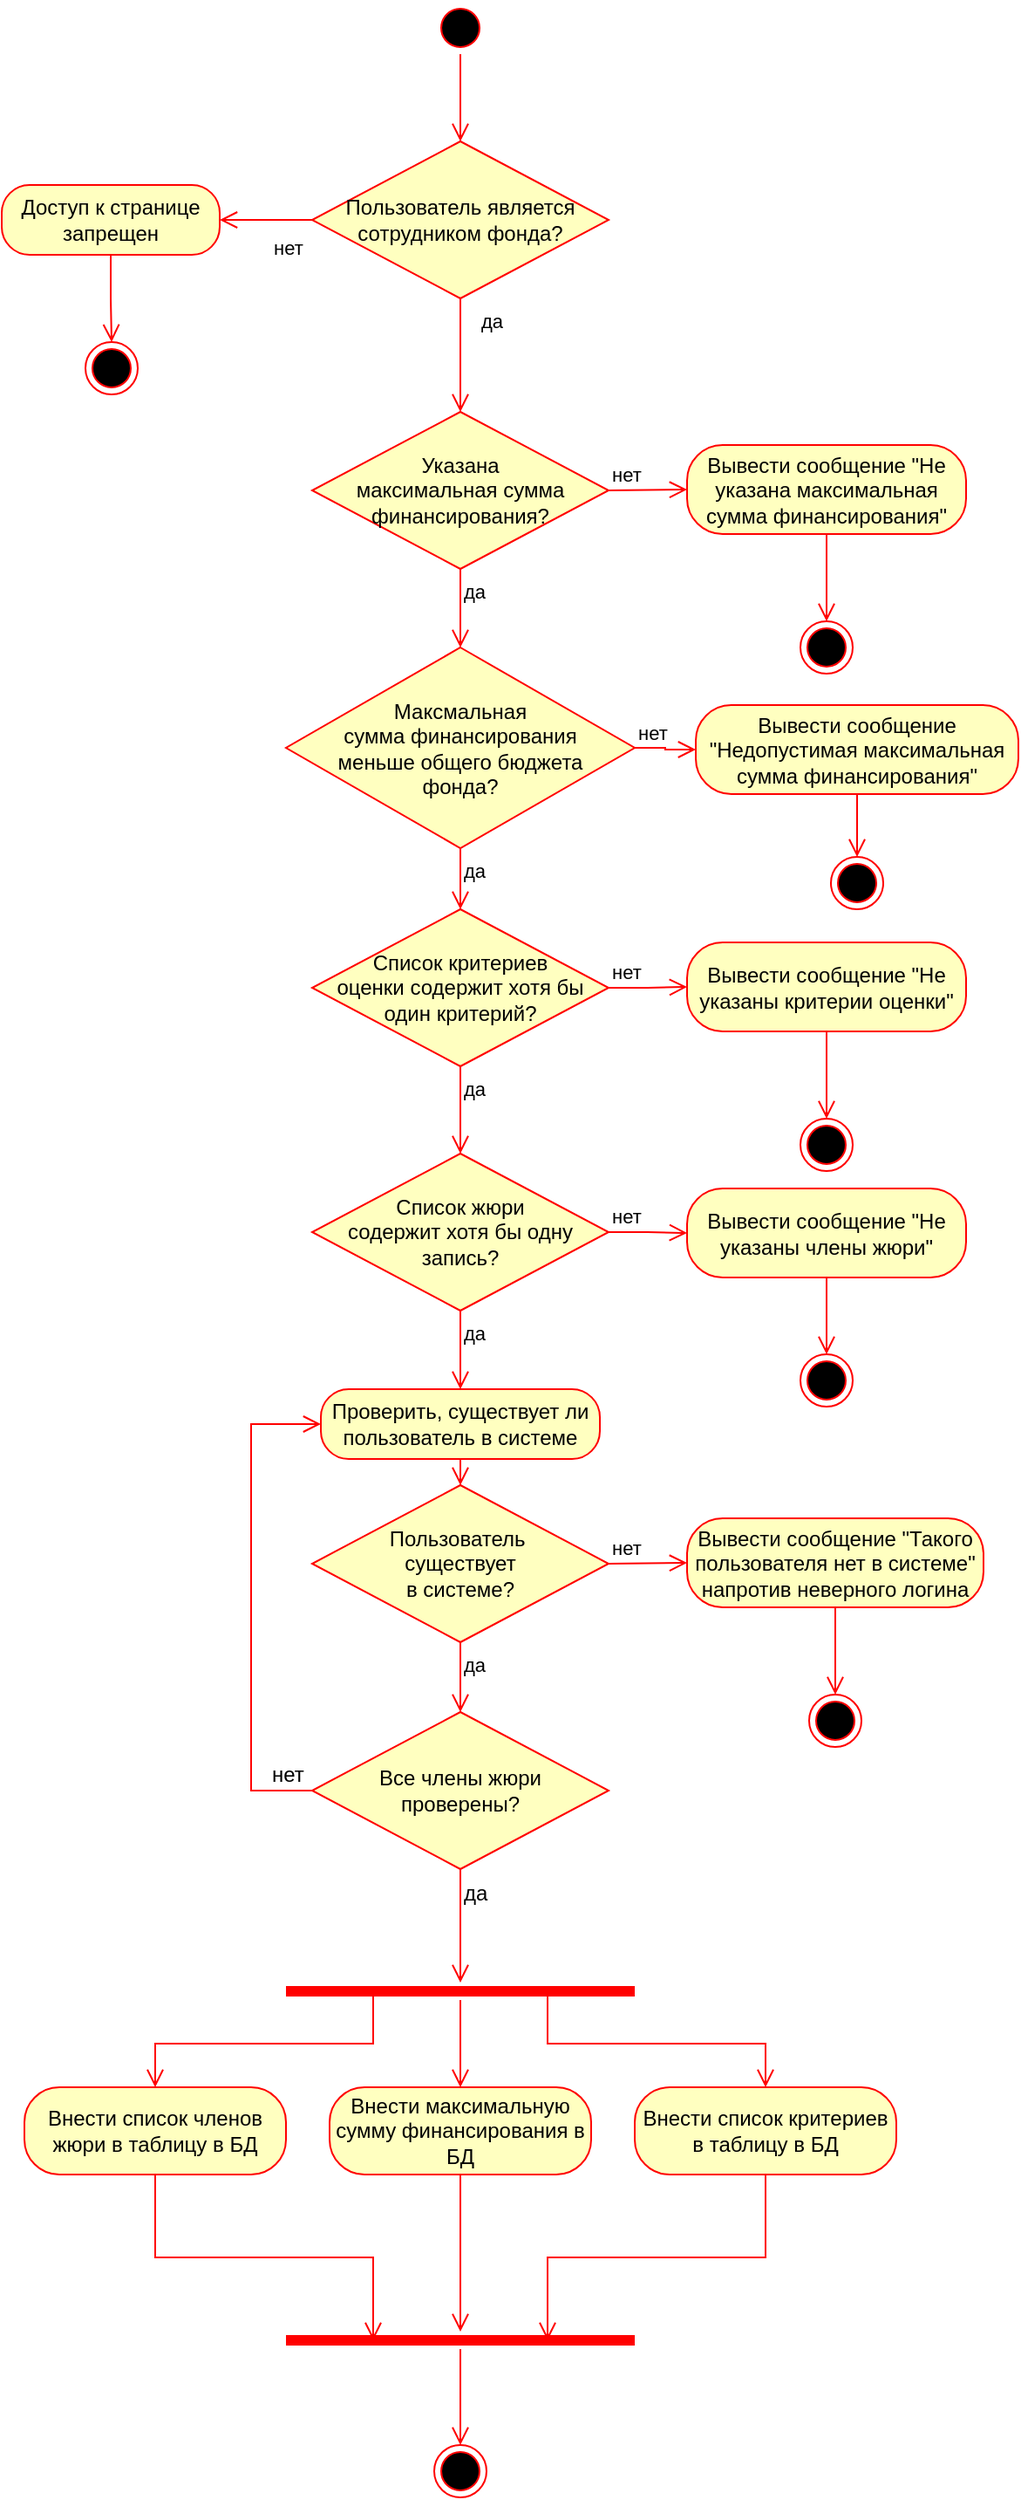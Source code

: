 <mxfile version="24.2.1" type="device" pages="3">
  <diagram name="внести информацию (AddPreliminaryInfoForm.SaveInfo())" id="0YNS-G6o4LRh8_92HILC">
    <mxGraphModel dx="862" dy="362" grid="1" gridSize="10" guides="1" tooltips="1" connect="1" arrows="1" fold="1" page="1" pageScale="1" pageWidth="827" pageHeight="1169" math="0" shadow="0">
      <root>
        <mxCell id="0" />
        <mxCell id="1" parent="0" />
        <mxCell id="mqUSaKeMGwNmd9NEZCEt-1" value="" style="ellipse;html=1;shape=startState;fillColor=#000000;strokeColor=#ff0000;" parent="1" vertex="1">
          <mxGeometry x="368" y="70" width="30" height="30" as="geometry" />
        </mxCell>
        <mxCell id="mqUSaKeMGwNmd9NEZCEt-2" value="" style="edgeStyle=orthogonalEdgeStyle;html=1;verticalAlign=bottom;endArrow=open;endSize=8;strokeColor=#ff0000;rounded=0;" parent="1" source="mqUSaKeMGwNmd9NEZCEt-1" target="mqUSaKeMGwNmd9NEZCEt-3" edge="1">
          <mxGeometry relative="1" as="geometry">
            <mxPoint x="382" y="160" as="targetPoint" />
          </mxGeometry>
        </mxCell>
        <mxCell id="mqUSaKeMGwNmd9NEZCEt-3" value="Пользователь является сотрудником фонда?" style="rhombus;whiteSpace=wrap;html=1;fontColor=#000000;fillColor=#ffffc0;strokeColor=#ff0000;" parent="1" vertex="1">
          <mxGeometry x="298" y="150" width="170" height="90" as="geometry" />
        </mxCell>
        <mxCell id="mqUSaKeMGwNmd9NEZCEt-4" value="нет" style="edgeStyle=orthogonalEdgeStyle;html=1;align=left;verticalAlign=bottom;endArrow=open;endSize=8;strokeColor=#ff0000;rounded=0;entryX=1;entryY=0.5;entryDx=0;entryDy=0;exitX=0;exitY=0.5;exitDx=0;exitDy=0;" parent="1" source="mqUSaKeMGwNmd9NEZCEt-3" target="mqUSaKeMGwNmd9NEZCEt-6" edge="1">
          <mxGeometry x="-0.057" y="25" relative="1" as="geometry">
            <mxPoint x="133" y="200" as="targetPoint" />
            <mxPoint x="73" y="200" as="sourcePoint" />
            <mxPoint x="1" as="offset" />
          </mxGeometry>
        </mxCell>
        <mxCell id="mqUSaKeMGwNmd9NEZCEt-5" value="да" style="edgeStyle=orthogonalEdgeStyle;html=1;align=left;verticalAlign=top;endArrow=open;endSize=8;strokeColor=#ff0000;rounded=0;exitX=0.5;exitY=1;exitDx=0;exitDy=0;" parent="1" source="mqUSaKeMGwNmd9NEZCEt-3" target="mqUSaKeMGwNmd9NEZCEt-67" edge="1">
          <mxGeometry x="-1" y="10" relative="1" as="geometry">
            <mxPoint x="383" y="350" as="targetPoint" />
            <Array as="points" />
            <mxPoint as="offset" />
          </mxGeometry>
        </mxCell>
        <mxCell id="mqUSaKeMGwNmd9NEZCEt-6" value="Доступ к странице запрещен" style="rounded=1;whiteSpace=wrap;html=1;arcSize=40;fontColor=#000000;fillColor=#ffffc0;strokeColor=#ff0000;" parent="1" vertex="1">
          <mxGeometry x="120" y="175" width="125" height="40" as="geometry" />
        </mxCell>
        <mxCell id="mqUSaKeMGwNmd9NEZCEt-7" value="" style="edgeStyle=orthogonalEdgeStyle;html=1;verticalAlign=bottom;endArrow=open;endSize=8;strokeColor=#ff0000;rounded=0;" parent="1" source="mqUSaKeMGwNmd9NEZCEt-6" target="mqUSaKeMGwNmd9NEZCEt-8" edge="1">
          <mxGeometry relative="1" as="geometry">
            <mxPoint x="188" y="280.0" as="targetPoint" />
          </mxGeometry>
        </mxCell>
        <mxCell id="mqUSaKeMGwNmd9NEZCEt-8" value="" style="ellipse;html=1;shape=endState;fillColor=#000000;strokeColor=#ff0000;" parent="1" vertex="1">
          <mxGeometry x="168" y="265.0" width="30" height="30" as="geometry" />
        </mxCell>
        <mxCell id="mqUSaKeMGwNmd9NEZCEt-67" value="Указана&lt;div&gt;максимальная&amp;nbsp;&lt;span style=&quot;background-color: initial;&quot;&gt;сумма финансирования?&lt;/span&gt;&lt;/div&gt;" style="rhombus;whiteSpace=wrap;html=1;fontColor=#000000;fillColor=#ffffc0;strokeColor=#ff0000;" parent="1" vertex="1">
          <mxGeometry x="298.0" y="305" width="170" height="90" as="geometry" />
        </mxCell>
        <mxCell id="mqUSaKeMGwNmd9NEZCEt-68" value="нет" style="html=1;align=left;verticalAlign=bottom;endArrow=open;endSize=8;strokeColor=#ff0000;rounded=0;exitX=1;exitY=0.5;exitDx=0;exitDy=0;entryX=0;entryY=0.5;entryDx=0;entryDy=0;" parent="1" source="mqUSaKeMGwNmd9NEZCEt-67" target="mqUSaKeMGwNmd9NEZCEt-70" edge="1">
          <mxGeometry x="-1" relative="1" as="geometry">
            <mxPoint x="529.0" y="350" as="targetPoint" />
            <mxPoint x="419.0" y="325" as="sourcePoint" />
          </mxGeometry>
        </mxCell>
        <mxCell id="mqUSaKeMGwNmd9NEZCEt-69" value="да" style="edgeStyle=orthogonalEdgeStyle;html=1;align=left;verticalAlign=top;endArrow=open;endSize=8;strokeColor=#ff0000;rounded=0;exitX=0.5;exitY=1;exitDx=0;exitDy=0;" parent="1" source="mqUSaKeMGwNmd9NEZCEt-67" target="gAKwW7RBkK0Burvy0h9l-1" edge="1">
          <mxGeometry x="-1.0" relative="1" as="geometry">
            <mxPoint x="383" y="490" as="targetPoint" />
            <Array as="points" />
            <mxPoint as="offset" />
          </mxGeometry>
        </mxCell>
        <mxCell id="mqUSaKeMGwNmd9NEZCEt-70" value="Вывести сообщение &quot;Не указана максимальная сумма финансирования&quot;" style="rounded=1;whiteSpace=wrap;html=1;arcSize=40;fontColor=#000000;fillColor=#ffffc0;strokeColor=#ff0000;" parent="1" vertex="1">
          <mxGeometry x="513" y="324" width="160" height="51" as="geometry" />
        </mxCell>
        <mxCell id="mqUSaKeMGwNmd9NEZCEt-71" value="" style="edgeStyle=orthogonalEdgeStyle;html=1;verticalAlign=bottom;endArrow=open;endSize=8;strokeColor=#ff0000;rounded=0;" parent="1" source="mqUSaKeMGwNmd9NEZCEt-70" target="mqUSaKeMGwNmd9NEZCEt-72" edge="1">
          <mxGeometry relative="1" as="geometry">
            <mxPoint x="593" y="440" as="targetPoint" />
          </mxGeometry>
        </mxCell>
        <mxCell id="mqUSaKeMGwNmd9NEZCEt-72" value="" style="ellipse;html=1;shape=endState;fillColor=#000000;strokeColor=#ff0000;" parent="1" vertex="1">
          <mxGeometry x="578" y="425" width="30" height="30" as="geometry" />
        </mxCell>
        <mxCell id="mqUSaKeMGwNmd9NEZCEt-75" value="Список критериев&lt;div&gt;оценки содержит хотя бы один критерий?&lt;/div&gt;" style="rhombus;whiteSpace=wrap;html=1;fontColor=#000000;fillColor=#ffffc0;strokeColor=#ff0000;" parent="1" vertex="1">
          <mxGeometry x="298.0" y="590" width="170" height="90" as="geometry" />
        </mxCell>
        <mxCell id="mqUSaKeMGwNmd9NEZCEt-76" value="нет" style="edgeStyle=orthogonalEdgeStyle;html=1;align=left;verticalAlign=bottom;endArrow=open;endSize=8;strokeColor=#ff0000;rounded=0;exitX=1;exitY=0.5;exitDx=0;exitDy=0;entryX=0;entryY=0.5;entryDx=0;entryDy=0;" parent="1" source="mqUSaKeMGwNmd9NEZCEt-75" target="mqUSaKeMGwNmd9NEZCEt-78" edge="1">
          <mxGeometry x="-1" relative="1" as="geometry">
            <mxPoint x="529.0" y="635" as="targetPoint" />
            <mxPoint x="419.0" y="610" as="sourcePoint" />
          </mxGeometry>
        </mxCell>
        <mxCell id="mqUSaKeMGwNmd9NEZCEt-77" value="да" style="edgeStyle=orthogonalEdgeStyle;html=1;align=left;verticalAlign=top;endArrow=open;endSize=8;strokeColor=#ff0000;rounded=0;exitX=0.5;exitY=1;exitDx=0;exitDy=0;" parent="1" source="mqUSaKeMGwNmd9NEZCEt-75" target="mqUSaKeMGwNmd9NEZCEt-81" edge="1">
          <mxGeometry x="-1.0" relative="1" as="geometry">
            <mxPoint x="383" y="775" as="targetPoint" />
            <Array as="points" />
            <mxPoint as="offset" />
          </mxGeometry>
        </mxCell>
        <mxCell id="mqUSaKeMGwNmd9NEZCEt-78" value="Вывести сообщение &quot;Не указаны критерии оценки&quot;" style="rounded=1;whiteSpace=wrap;html=1;arcSize=40;fontColor=#000000;fillColor=#ffffc0;strokeColor=#ff0000;" parent="1" vertex="1">
          <mxGeometry x="513" y="609" width="160" height="51" as="geometry" />
        </mxCell>
        <mxCell id="mqUSaKeMGwNmd9NEZCEt-79" value="" style="edgeStyle=orthogonalEdgeStyle;html=1;verticalAlign=bottom;endArrow=open;endSize=8;strokeColor=#ff0000;rounded=0;" parent="1" source="mqUSaKeMGwNmd9NEZCEt-78" target="mqUSaKeMGwNmd9NEZCEt-80" edge="1">
          <mxGeometry relative="1" as="geometry">
            <mxPoint x="593" y="725" as="targetPoint" />
          </mxGeometry>
        </mxCell>
        <mxCell id="mqUSaKeMGwNmd9NEZCEt-80" value="" style="ellipse;html=1;shape=endState;fillColor=#000000;strokeColor=#ff0000;" parent="1" vertex="1">
          <mxGeometry x="578" y="710" width="30" height="30" as="geometry" />
        </mxCell>
        <mxCell id="mqUSaKeMGwNmd9NEZCEt-81" value="Список жюри&lt;div&gt;содержит хотя бы одну запись?&lt;/div&gt;" style="rhombus;whiteSpace=wrap;html=1;fontColor=#000000;fillColor=#ffffc0;strokeColor=#ff0000;" parent="1" vertex="1">
          <mxGeometry x="298" y="730" width="170" height="90" as="geometry" />
        </mxCell>
        <mxCell id="mqUSaKeMGwNmd9NEZCEt-82" value="нет" style="edgeStyle=orthogonalEdgeStyle;html=1;align=left;verticalAlign=bottom;endArrow=open;endSize=8;strokeColor=#ff0000;rounded=0;exitX=1;exitY=0.5;exitDx=0;exitDy=0;entryX=0;entryY=0.5;entryDx=0;entryDy=0;" parent="1" source="mqUSaKeMGwNmd9NEZCEt-81" target="mqUSaKeMGwNmd9NEZCEt-84" edge="1">
          <mxGeometry x="-1" relative="1" as="geometry">
            <mxPoint x="529" y="775" as="targetPoint" />
            <mxPoint x="419" y="750" as="sourcePoint" />
          </mxGeometry>
        </mxCell>
        <mxCell id="mqUSaKeMGwNmd9NEZCEt-83" value="да" style="edgeStyle=orthogonalEdgeStyle;html=1;align=left;verticalAlign=top;endArrow=open;endSize=8;strokeColor=#ff0000;rounded=0;exitX=0.5;exitY=1;exitDx=0;exitDy=0;" parent="1" source="mqUSaKeMGwNmd9NEZCEt-81" target="mqUSaKeMGwNmd9NEZCEt-87" edge="1">
          <mxGeometry x="-1.0" relative="1" as="geometry">
            <mxPoint x="383" y="870" as="targetPoint" />
            <Array as="points" />
            <mxPoint as="offset" />
          </mxGeometry>
        </mxCell>
        <mxCell id="mqUSaKeMGwNmd9NEZCEt-84" value="Вывести сообщение &quot;Не указаны члены жюри&quot;" style="rounded=1;whiteSpace=wrap;html=1;arcSize=40;fontColor=#000000;fillColor=#ffffc0;strokeColor=#ff0000;" parent="1" vertex="1">
          <mxGeometry x="513" y="750" width="160" height="51" as="geometry" />
        </mxCell>
        <mxCell id="mqUSaKeMGwNmd9NEZCEt-85" value="" style="edgeStyle=orthogonalEdgeStyle;html=1;verticalAlign=bottom;endArrow=open;endSize=8;strokeColor=#ff0000;rounded=0;" parent="1" source="mqUSaKeMGwNmd9NEZCEt-84" target="mqUSaKeMGwNmd9NEZCEt-86" edge="1">
          <mxGeometry relative="1" as="geometry">
            <mxPoint x="593" y="866" as="targetPoint" />
          </mxGeometry>
        </mxCell>
        <mxCell id="mqUSaKeMGwNmd9NEZCEt-86" value="" style="ellipse;html=1;shape=endState;fillColor=#000000;strokeColor=#ff0000;" parent="1" vertex="1">
          <mxGeometry x="578" y="845" width="30" height="30" as="geometry" />
        </mxCell>
        <mxCell id="mqUSaKeMGwNmd9NEZCEt-87" value="Проверить, существует ли пользователь в системе" style="rounded=1;whiteSpace=wrap;html=1;arcSize=40;fontColor=#000000;fillColor=#ffffc0;strokeColor=#ff0000;" parent="1" vertex="1">
          <mxGeometry x="303" y="865" width="160" height="40" as="geometry" />
        </mxCell>
        <mxCell id="mqUSaKeMGwNmd9NEZCEt-88" value="" style="edgeStyle=orthogonalEdgeStyle;html=1;verticalAlign=bottom;endArrow=open;endSize=8;strokeColor=#ff0000;rounded=0;" parent="1" source="mqUSaKeMGwNmd9NEZCEt-87" target="mqUSaKeMGwNmd9NEZCEt-89" edge="1">
          <mxGeometry relative="1" as="geometry">
            <mxPoint x="383" y="965" as="targetPoint" />
          </mxGeometry>
        </mxCell>
        <mxCell id="mqUSaKeMGwNmd9NEZCEt-89" value="Пользователь&amp;nbsp;&lt;div&gt;существует&lt;/div&gt;&lt;div&gt;в системе?&lt;/div&gt;" style="rhombus;whiteSpace=wrap;html=1;fontColor=#000000;fillColor=#ffffc0;strokeColor=#ff0000;" parent="1" vertex="1">
          <mxGeometry x="298" y="920" width="170" height="90" as="geometry" />
        </mxCell>
        <mxCell id="mqUSaKeMGwNmd9NEZCEt-90" value="нет" style="html=1;align=left;verticalAlign=bottom;endArrow=open;endSize=8;strokeColor=#ff0000;rounded=0;exitX=1;exitY=0.5;exitDx=0;exitDy=0;entryX=0;entryY=0.5;entryDx=0;entryDy=0;" parent="1" source="mqUSaKeMGwNmd9NEZCEt-89" target="mqUSaKeMGwNmd9NEZCEt-92" edge="1">
          <mxGeometry x="-1" relative="1" as="geometry">
            <mxPoint x="529" y="965" as="targetPoint" />
            <mxPoint x="419" y="940" as="sourcePoint" />
          </mxGeometry>
        </mxCell>
        <mxCell id="mqUSaKeMGwNmd9NEZCEt-91" value="да" style="edgeStyle=orthogonalEdgeStyle;html=1;align=left;verticalAlign=top;endArrow=open;endSize=8;strokeColor=#ff0000;rounded=0;exitX=0.5;exitY=1;exitDx=0;exitDy=0;" parent="1" source="mqUSaKeMGwNmd9NEZCEt-89" target="mqUSaKeMGwNmd9NEZCEt-108" edge="1">
          <mxGeometry x="-1.0" relative="1" as="geometry">
            <mxPoint x="383" y="1095" as="targetPoint" />
            <Array as="points" />
            <mxPoint as="offset" />
          </mxGeometry>
        </mxCell>
        <mxCell id="mqUSaKeMGwNmd9NEZCEt-92" value="Вывести сообщение &quot;Такого пользователя нет в системе&quot; напротив неверного логина" style="rounded=1;whiteSpace=wrap;html=1;arcSize=40;fontColor=#000000;fillColor=#ffffc0;strokeColor=#ff0000;" parent="1" vertex="1">
          <mxGeometry x="513" y="939" width="170" height="51" as="geometry" />
        </mxCell>
        <mxCell id="mqUSaKeMGwNmd9NEZCEt-108" value="Все члены жюри&lt;div&gt;проверены?&lt;/div&gt;" style="rhombus;whiteSpace=wrap;html=1;fontColor=#000000;fillColor=#ffffc0;strokeColor=#ff0000;align=center;verticalAlign=middle;fontFamily=Helvetica;fontSize=12;" parent="1" vertex="1">
          <mxGeometry x="298" y="1050" width="170" height="90" as="geometry" />
        </mxCell>
        <mxCell id="mqUSaKeMGwNmd9NEZCEt-109" value="нет" style="edgeStyle=orthogonalEdgeStyle;html=1;align=left;verticalAlign=bottom;endArrow=open;endSize=8;strokeColor=#ff0000;rounded=0;exitX=0;exitY=0.5;exitDx=0;exitDy=0;entryX=0;entryY=0.5;entryDx=0;entryDy=0;fontFamily=Helvetica;fontSize=12;fontColor=#000000;labelBackgroundColor=default;" parent="1" source="mqUSaKeMGwNmd9NEZCEt-108" target="mqUSaKeMGwNmd9NEZCEt-87" edge="1">
          <mxGeometry x="-0.825" relative="1" as="geometry">
            <mxPoint x="529" y="1095" as="targetPoint" />
            <mxPoint x="419" y="1070" as="sourcePoint" />
            <Array as="points">
              <mxPoint x="263" y="1095" />
              <mxPoint x="263" y="885" />
            </Array>
            <mxPoint as="offset" />
          </mxGeometry>
        </mxCell>
        <mxCell id="mqUSaKeMGwNmd9NEZCEt-110" value="да" style="edgeStyle=orthogonalEdgeStyle;html=1;align=left;verticalAlign=top;endArrow=open;endSize=8;strokeColor=#ff0000;rounded=0;exitX=0.5;exitY=1;exitDx=0;exitDy=0;fontFamily=Helvetica;fontSize=12;fontColor=#000000;labelBackgroundColor=default;" parent="1" source="mqUSaKeMGwNmd9NEZCEt-108" target="mqUSaKeMGwNmd9NEZCEt-113" edge="1">
          <mxGeometry x="-1" relative="1" as="geometry">
            <mxPoint x="383" y="1185" as="targetPoint" />
            <Array as="points" />
            <mxPoint as="offset" />
          </mxGeometry>
        </mxCell>
        <mxCell id="mqUSaKeMGwNmd9NEZCEt-113" value="" style="shape=line;html=1;strokeWidth=6;strokeColor=#ff0000;" parent="1" vertex="1">
          <mxGeometry x="283" y="1205" width="200" height="10" as="geometry" />
        </mxCell>
        <mxCell id="mqUSaKeMGwNmd9NEZCEt-114" value="" style="edgeStyle=orthogonalEdgeStyle;html=1;verticalAlign=bottom;endArrow=open;endSize=8;strokeColor=#ff0000;rounded=0;" parent="1" source="mqUSaKeMGwNmd9NEZCEt-113" target="mqUSaKeMGwNmd9NEZCEt-115" edge="1">
          <mxGeometry relative="1" as="geometry">
            <mxPoint x="383" y="1285" as="targetPoint" />
          </mxGeometry>
        </mxCell>
        <mxCell id="mqUSaKeMGwNmd9NEZCEt-115" value="Внести максимальную сумму финансирования в БД" style="rounded=1;whiteSpace=wrap;html=1;arcSize=40;fontColor=#000000;fillColor=#ffffc0;strokeColor=#ff0000;" parent="1" vertex="1">
          <mxGeometry x="308" y="1265" width="150" height="50" as="geometry" />
        </mxCell>
        <mxCell id="mqUSaKeMGwNmd9NEZCEt-116" value="" style="edgeStyle=orthogonalEdgeStyle;html=1;verticalAlign=bottom;endArrow=open;endSize=8;strokeColor=#ff0000;rounded=0;" parent="1" source="mqUSaKeMGwNmd9NEZCEt-115" target="mqUSaKeMGwNmd9NEZCEt-124" edge="1">
          <mxGeometry relative="1" as="geometry">
            <mxPoint x="383" y="1365" as="targetPoint" />
          </mxGeometry>
        </mxCell>
        <mxCell id="mqUSaKeMGwNmd9NEZCEt-117" value="" style="edgeStyle=orthogonalEdgeStyle;html=1;verticalAlign=bottom;endArrow=open;endSize=8;strokeColor=#ff0000;rounded=0;exitX=0.75;exitY=0.5;exitDx=0;exitDy=0;exitPerimeter=0;" parent="1" source="mqUSaKeMGwNmd9NEZCEt-113" target="mqUSaKeMGwNmd9NEZCEt-118" edge="1">
          <mxGeometry relative="1" as="geometry">
            <mxPoint x="559" y="1285" as="targetPoint" />
            <mxPoint x="559" y="1215" as="sourcePoint" />
          </mxGeometry>
        </mxCell>
        <mxCell id="mqUSaKeMGwNmd9NEZCEt-118" value="Внести список критериев в таблицу в БД" style="rounded=1;whiteSpace=wrap;html=1;arcSize=40;fontColor=#000000;fillColor=#ffffc0;strokeColor=#ff0000;" parent="1" vertex="1">
          <mxGeometry x="483" y="1265" width="150" height="50" as="geometry" />
        </mxCell>
        <mxCell id="mqUSaKeMGwNmd9NEZCEt-119" value="" style="edgeStyle=elbowEdgeStyle;html=1;verticalAlign=bottom;endArrow=open;endSize=8;strokeColor=#ff0000;rounded=0;entryX=0.75;entryY=0.5;entryDx=0;entryDy=0;entryPerimeter=0;elbow=vertical;" parent="1" source="mqUSaKeMGwNmd9NEZCEt-118" target="mqUSaKeMGwNmd9NEZCEt-124" edge="1">
          <mxGeometry relative="1" as="geometry">
            <mxPoint x="559" y="1365" as="targetPoint" />
          </mxGeometry>
        </mxCell>
        <mxCell id="mqUSaKeMGwNmd9NEZCEt-120" value="" style="edgeStyle=orthogonalEdgeStyle;html=1;verticalAlign=bottom;endArrow=open;endSize=8;strokeColor=#ff0000;rounded=0;exitX=0.25;exitY=0.5;exitDx=0;exitDy=0;exitPerimeter=0;" parent="1" source="mqUSaKeMGwNmd9NEZCEt-113" target="mqUSaKeMGwNmd9NEZCEt-121" edge="1">
          <mxGeometry relative="1" as="geometry">
            <mxPoint x="488" y="1355" as="targetPoint" />
            <mxPoint x="488" y="1285" as="sourcePoint" />
          </mxGeometry>
        </mxCell>
        <mxCell id="mqUSaKeMGwNmd9NEZCEt-121" value="Внести список членов жюри в таблицу в БД" style="rounded=1;whiteSpace=wrap;html=1;arcSize=40;fontColor=#000000;fillColor=#ffffc0;strokeColor=#ff0000;" parent="1" vertex="1">
          <mxGeometry x="133" y="1265" width="150" height="50" as="geometry" />
        </mxCell>
        <mxCell id="mqUSaKeMGwNmd9NEZCEt-122" value="" style="edgeStyle=elbowEdgeStyle;html=1;verticalAlign=bottom;endArrow=open;endSize=8;strokeColor=#ff0000;rounded=0;exitX=0.5;exitY=1;exitDx=0;exitDy=0;entryX=0.25;entryY=0.5;entryDx=0;entryDy=0;entryPerimeter=0;elbow=vertical;" parent="1" source="mqUSaKeMGwNmd9NEZCEt-121" target="mqUSaKeMGwNmd9NEZCEt-124" edge="1">
          <mxGeometry relative="1" as="geometry">
            <mxPoint x="273" y="1445" as="targetPoint" />
          </mxGeometry>
        </mxCell>
        <mxCell id="mqUSaKeMGwNmd9NEZCEt-124" value="" style="shape=line;html=1;strokeWidth=6;strokeColor=#ff0000;" parent="1" vertex="1">
          <mxGeometry x="283" y="1405" width="200" height="10" as="geometry" />
        </mxCell>
        <mxCell id="mqUSaKeMGwNmd9NEZCEt-125" value="" style="edgeStyle=orthogonalEdgeStyle;html=1;verticalAlign=bottom;endArrow=open;endSize=8;strokeColor=#ff0000;rounded=0;" parent="1" source="mqUSaKeMGwNmd9NEZCEt-124" target="mqUSaKeMGwNmd9NEZCEt-126" edge="1">
          <mxGeometry relative="1" as="geometry">
            <mxPoint x="383" y="1485" as="targetPoint" />
          </mxGeometry>
        </mxCell>
        <mxCell id="mqUSaKeMGwNmd9NEZCEt-126" value="" style="ellipse;html=1;shape=endState;fillColor=#000000;strokeColor=#ff0000;" parent="1" vertex="1">
          <mxGeometry x="368" y="1470" width="30" height="30" as="geometry" />
        </mxCell>
        <mxCell id="mqUSaKeMGwNmd9NEZCEt-128" value="" style="edgeStyle=orthogonalEdgeStyle;html=1;verticalAlign=bottom;endArrow=open;endSize=8;strokeColor=#ff0000;rounded=0;exitX=0.5;exitY=1;exitDx=0;exitDy=0;" parent="1" source="mqUSaKeMGwNmd9NEZCEt-92" target="mqUSaKeMGwNmd9NEZCEt-129" edge="1">
          <mxGeometry relative="1" as="geometry">
            <mxPoint x="598" y="1055" as="targetPoint" />
            <mxPoint x="393" y="915" as="sourcePoint" />
          </mxGeometry>
        </mxCell>
        <mxCell id="mqUSaKeMGwNmd9NEZCEt-129" value="" style="ellipse;html=1;shape=endState;fillColor=#000000;strokeColor=#ff0000;" parent="1" vertex="1">
          <mxGeometry x="583" y="1040" width="30" height="30" as="geometry" />
        </mxCell>
        <mxCell id="gAKwW7RBkK0Burvy0h9l-1" value="Максмальная&lt;div&gt;сумма финансирования&lt;/div&gt;&lt;div&gt;меньше&amp;nbsp;&lt;span style=&quot;background-color: initial;&quot;&gt;общего бюджета&lt;/span&gt;&lt;div&gt;фонда?&lt;/div&gt;&lt;/div&gt;" style="rhombus;whiteSpace=wrap;html=1;fontColor=#000000;fillColor=#ffffc0;strokeColor=#ff0000;" parent="1" vertex="1">
          <mxGeometry x="283" y="440" width="200" height="115" as="geometry" />
        </mxCell>
        <mxCell id="gAKwW7RBkK0Burvy0h9l-2" value="нет" style="edgeStyle=orthogonalEdgeStyle;html=1;align=left;verticalAlign=bottom;endArrow=open;endSize=8;strokeColor=#ff0000;rounded=0;" parent="1" source="gAKwW7RBkK0Burvy0h9l-1" target="gAKwW7RBkK0Burvy0h9l-4" edge="1">
          <mxGeometry x="-1" relative="1" as="geometry">
            <mxPoint x="529" y="490" as="targetPoint" />
            <mxPoint x="419" y="465" as="sourcePoint" />
          </mxGeometry>
        </mxCell>
        <mxCell id="gAKwW7RBkK0Burvy0h9l-3" value="да" style="edgeStyle=orthogonalEdgeStyle;html=1;align=left;verticalAlign=top;endArrow=open;endSize=8;strokeColor=#ff0000;rounded=0;exitX=0.5;exitY=1;exitDx=0;exitDy=0;" parent="1" source="gAKwW7RBkK0Burvy0h9l-1" target="mqUSaKeMGwNmd9NEZCEt-75" edge="1">
          <mxGeometry x="-1.0" relative="1" as="geometry">
            <mxPoint x="383" y="585" as="targetPoint" />
            <Array as="points" />
            <mxPoint as="offset" />
          </mxGeometry>
        </mxCell>
        <mxCell id="gAKwW7RBkK0Burvy0h9l-4" value="Вывести сообщение &quot;Недопустимая максимальная сумма финансирования&quot;" style="rounded=1;whiteSpace=wrap;html=1;arcSize=40;fontColor=#000000;fillColor=#ffffc0;strokeColor=#ff0000;" parent="1" vertex="1">
          <mxGeometry x="518" y="473" width="185" height="51" as="geometry" />
        </mxCell>
        <mxCell id="gAKwW7RBkK0Burvy0h9l-5" value="" style="edgeStyle=orthogonalEdgeStyle;html=1;verticalAlign=bottom;endArrow=open;endSize=8;strokeColor=#ff0000;rounded=0;" parent="1" source="gAKwW7RBkK0Burvy0h9l-4" target="gAKwW7RBkK0Burvy0h9l-6" edge="1">
          <mxGeometry relative="1" as="geometry">
            <mxPoint x="598" y="594" as="targetPoint" />
          </mxGeometry>
        </mxCell>
        <mxCell id="gAKwW7RBkK0Burvy0h9l-6" value="" style="ellipse;html=1;shape=endState;fillColor=#000000;strokeColor=#ff0000;" parent="1" vertex="1">
          <mxGeometry x="595.5" y="560" width="30" height="30" as="geometry" />
        </mxCell>
      </root>
    </mxGraphModel>
  </diagram>
  <diagram id="ttHsmH6NMdWHQCGLaLJP" name="подать заявку (ApplicationForm.SubmitApplication())">
    <mxGraphModel dx="498" dy="174" grid="1" gridSize="10" guides="1" tooltips="1" connect="1" arrows="1" fold="1" page="1" pageScale="1" pageWidth="827" pageHeight="1169" math="0" shadow="0">
      <root>
        <mxCell id="0" />
        <mxCell id="1" parent="0" />
        <mxCell id="k7e5SEu_b2_P3hLiUItJ-1" value="" style="ellipse;html=1;shape=startState;fillColor=#000000;strokeColor=#ff0000;" parent="1" vertex="1">
          <mxGeometry x="403" y="30" width="30" height="30" as="geometry" />
        </mxCell>
        <mxCell id="k7e5SEu_b2_P3hLiUItJ-2" value="" style="edgeStyle=orthogonalEdgeStyle;html=1;verticalAlign=bottom;endArrow=open;endSize=8;strokeColor=#ff0000;rounded=0;" parent="1" source="k7e5SEu_b2_P3hLiUItJ-1" target="08JCruif6f2ilqCHqqZ_-70" edge="1">
          <mxGeometry relative="1" as="geometry">
            <mxPoint x="402" y="170" as="targetPoint" />
            <mxPoint x="430" y="90" as="sourcePoint" />
          </mxGeometry>
        </mxCell>
        <mxCell id="YKYj_ikAjghQE6-V2bkr-1" value="[Участник&lt;div&gt;нажимает на кнопку&lt;div&gt;&quot;Подать заявку&quot;]&lt;/div&gt;&lt;/div&gt;" style="edgeLabel;html=1;align=center;verticalAlign=middle;resizable=0;points=[];" parent="k7e5SEu_b2_P3hLiUItJ-2" vertex="1" connectable="0">
          <mxGeometry x="-0.371" y="-2" relative="1" as="geometry">
            <mxPoint x="54" as="offset" />
          </mxGeometry>
        </mxCell>
        <mxCell id="08JCruif6f2ilqCHqqZ_-49" value="" style="shape=line;html=1;strokeWidth=6;strokeColor=#ff0000;" parent="1" vertex="1">
          <mxGeometry x="268" y="490" width="300" height="10" as="geometry" />
        </mxCell>
        <mxCell id="08JCruif6f2ilqCHqqZ_-50" value="" style="edgeStyle=elbowEdgeStyle;html=1;verticalAlign=bottom;endArrow=open;endSize=8;strokeColor=#ff0000;rounded=0;exitX=0.25;exitY=0.5;exitDx=0;exitDy=0;exitPerimeter=0;entryX=0.5;entryY=0;entryDx=0;entryDy=0;" parent="1" source="08JCruif6f2ilqCHqqZ_-49" target="08JCruif6f2ilqCHqqZ_-51" edge="1">
          <mxGeometry relative="1" as="geometry">
            <mxPoint x="418.0" y="570.0" as="targetPoint" />
            <Array as="points">
              <mxPoint x="318" y="540" />
            </Array>
          </mxGeometry>
        </mxCell>
        <mxCell id="08JCruif6f2ilqCHqqZ_-69" value="&lt;div&gt;[Проверка информации&lt;/div&gt;&lt;div&gt;о заявке]&lt;br&gt;&lt;/div&gt;" style="edgeLabel;html=1;align=center;verticalAlign=middle;resizable=0;points=[];" parent="08JCruif6f2ilqCHqqZ_-50" vertex="1" connectable="0">
          <mxGeometry x="-0.146" y="-2" relative="1" as="geometry">
            <mxPoint x="-66" y="18" as="offset" />
          </mxGeometry>
        </mxCell>
        <mxCell id="08JCruif6f2ilqCHqqZ_-51" value="Все поля заявки&lt;div&gt;заполнены?&lt;/div&gt;" style="rhombus;whiteSpace=wrap;html=1;fontColor=#000000;fillColor=#ffffc0;strokeColor=#ff0000;" parent="1" vertex="1">
          <mxGeometry x="233.0" y="580.0" width="170" height="90" as="geometry" />
        </mxCell>
        <mxCell id="08JCruif6f2ilqCHqqZ_-52" value="нет" style="edgeStyle=orthogonalEdgeStyle;html=1;align=left;verticalAlign=bottom;endArrow=open;endSize=8;strokeColor=#ff0000;rounded=0;" parent="1" source="08JCruif6f2ilqCHqqZ_-51" target="08JCruif6f2ilqCHqqZ_-54" edge="1">
          <mxGeometry x="-0.5" y="-15" relative="1" as="geometry">
            <mxPoint x="461" y="625" as="targetPoint" />
            <mxPoint x="351.0" y="600.0" as="sourcePoint" />
            <mxPoint as="offset" />
          </mxGeometry>
        </mxCell>
        <mxCell id="08JCruif6f2ilqCHqqZ_-53" value="да" style="html=1;align=left;verticalAlign=top;endArrow=open;endSize=8;strokeColor=#ff0000;rounded=0;exitX=0.5;exitY=1;exitDx=0;exitDy=0;elbow=vertical;entryX=0.174;entryY=0.3;entryDx=0;entryDy=0;entryPerimeter=0;" parent="1" source="08JCruif6f2ilqCHqqZ_-51" target="08JCruif6f2ilqCHqqZ_-103" edge="1">
          <mxGeometry x="-1.0" relative="1" as="geometry">
            <mxPoint x="316" y="780" as="targetPoint" />
            <mxPoint as="offset" />
            <mxPoint x="300" y="710" as="sourcePoint" />
          </mxGeometry>
        </mxCell>
        <mxCell id="08JCruif6f2ilqCHqqZ_-54" value="Вывести сообщение &quot;Заполните все поля заявки&quot;" style="rounded=1;whiteSpace=wrap;html=1;arcSize=40;fontColor=#000000;fillColor=#ffffc0;strokeColor=#ff0000;" parent="1" vertex="1">
          <mxGeometry x="20" y="605" width="170" height="40" as="geometry" />
        </mxCell>
        <mxCell id="08JCruif6f2ilqCHqqZ_-55" value="" style="edgeStyle=orthogonalEdgeStyle;html=1;verticalAlign=bottom;endArrow=open;endSize=8;strokeColor=#ff0000;rounded=0;" parent="1" source="08JCruif6f2ilqCHqqZ_-54" target="08JCruif6f2ilqCHqqZ_-56" edge="1">
          <mxGeometry relative="1" as="geometry">
            <mxPoint x="105" y="705" as="targetPoint" />
          </mxGeometry>
        </mxCell>
        <mxCell id="08JCruif6f2ilqCHqqZ_-56" value="" style="ellipse;html=1;shape=endState;fillColor=#000000;strokeColor=#ff0000;" parent="1" vertex="1">
          <mxGeometry x="90" y="690" width="30" height="30" as="geometry" />
        </mxCell>
        <mxCell id="08JCruif6f2ilqCHqqZ_-57" value="" style="edgeStyle=elbowEdgeStyle;html=1;verticalAlign=bottom;endArrow=open;endSize=8;strokeColor=#ff0000;rounded=0;exitX=0.75;exitY=0.5;exitDx=0;exitDy=0;exitPerimeter=0;entryX=0.5;entryY=0;entryDx=0;entryDy=0;" parent="1" source="08JCruif6f2ilqCHqqZ_-49" target="08JCruif6f2ilqCHqqZ_-106" edge="1">
          <mxGeometry relative="1" as="geometry">
            <mxPoint x="570" y="580" as="targetPoint" />
            <mxPoint x="378" y="505" as="sourcePoint" />
            <Array as="points">
              <mxPoint x="518" y="540" />
            </Array>
          </mxGeometry>
        </mxCell>
        <mxCell id="08JCruif6f2ilqCHqqZ_-68" value="[Проверка информации&lt;div&gt;об организации]&lt;/div&gt;" style="edgeLabel;html=1;align=center;verticalAlign=middle;resizable=0;points=[];" parent="08JCruif6f2ilqCHqqZ_-57" vertex="1" connectable="0">
          <mxGeometry x="0.402" relative="1" as="geometry">
            <mxPoint x="85" y="-20" as="offset" />
          </mxGeometry>
        </mxCell>
        <mxCell id="08JCruif6f2ilqCHqqZ_-70" value="Участник&lt;div&gt;является руководителем другого проекта?&lt;/div&gt;" style="rhombus;whiteSpace=wrap;html=1;fontColor=#000000;fillColor=#ffffc0;strokeColor=#ff0000;" parent="1" vertex="1">
          <mxGeometry x="333" y="130" width="170" height="90" as="geometry" />
        </mxCell>
        <mxCell id="08JCruif6f2ilqCHqqZ_-71" value="да" style="edgeStyle=orthogonalEdgeStyle;html=1;align=left;verticalAlign=bottom;endArrow=open;endSize=8;strokeColor=#ff0000;rounded=0;exitX=1;exitY=0.5;exitDx=0;exitDy=0;entryX=0;entryY=0.5;entryDx=0;entryDy=0;" parent="1" source="08JCruif6f2ilqCHqqZ_-70" target="08JCruif6f2ilqCHqqZ_-73" edge="1">
          <mxGeometry x="-1" relative="1" as="geometry">
            <mxPoint x="564" y="175" as="targetPoint" />
            <mxPoint x="454" y="150" as="sourcePoint" />
            <mxPoint as="offset" />
          </mxGeometry>
        </mxCell>
        <mxCell id="08JCruif6f2ilqCHqqZ_-72" value="нет" style="edgeStyle=orthogonalEdgeStyle;html=1;align=left;verticalAlign=top;endArrow=open;endSize=8;strokeColor=#ff0000;rounded=0;exitX=0.5;exitY=1;exitDx=0;exitDy=0;" parent="1" source="08JCruif6f2ilqCHqqZ_-70" target="08JCruif6f2ilqCHqqZ_-76" edge="1">
          <mxGeometry x="-1.0" relative="1" as="geometry">
            <mxPoint x="418" y="270" as="targetPoint" />
            <Array as="points" />
            <mxPoint as="offset" />
          </mxGeometry>
        </mxCell>
        <mxCell id="08JCruif6f2ilqCHqqZ_-73" value="Вывести сообщение &quot;Вы не можете руководить более, чем одним проектом&quot;" style="rounded=1;whiteSpace=wrap;html=1;arcSize=40;fontColor=#000000;fillColor=#ffffc0;strokeColor=#ff0000;" parent="1" vertex="1">
          <mxGeometry x="556" y="150" width="170" height="50" as="geometry" />
        </mxCell>
        <mxCell id="08JCruif6f2ilqCHqqZ_-74" value="" style="edgeStyle=orthogonalEdgeStyle;html=1;verticalAlign=bottom;endArrow=open;endSize=8;strokeColor=#ff0000;rounded=0;" parent="1" source="08JCruif6f2ilqCHqqZ_-73" target="08JCruif6f2ilqCHqqZ_-75" edge="1">
          <mxGeometry relative="1" as="geometry">
            <mxPoint x="641" y="255" as="targetPoint" />
          </mxGeometry>
        </mxCell>
        <mxCell id="08JCruif6f2ilqCHqqZ_-75" value="" style="ellipse;html=1;shape=endState;fillColor=#000000;strokeColor=#ff0000;" parent="1" vertex="1">
          <mxGeometry x="626" y="240" width="30" height="30" as="geometry" />
        </mxCell>
        <mxCell id="08JCruif6f2ilqCHqqZ_-76" value="Участник&lt;div&gt;принимает участие в&lt;/div&gt;&lt;div&gt;трех существующих&lt;/div&gt;&lt;div&gt;проектах?&lt;/div&gt;" style="rhombus;whiteSpace=wrap;html=1;fontColor=#000000;fillColor=#ffffc0;strokeColor=#ff0000;" parent="1" vertex="1">
          <mxGeometry x="333" y="285" width="170" height="100" as="geometry" />
        </mxCell>
        <mxCell id="08JCruif6f2ilqCHqqZ_-77" value="да" style="edgeStyle=orthogonalEdgeStyle;html=1;align=left;verticalAlign=bottom;endArrow=open;endSize=8;strokeColor=#ff0000;rounded=0;exitX=1;exitY=0.5;exitDx=0;exitDy=0;" parent="1" source="08JCruif6f2ilqCHqqZ_-76" target="08JCruif6f2ilqCHqqZ_-79" edge="1">
          <mxGeometry x="-1" relative="1" as="geometry">
            <mxPoint x="564" y="330" as="targetPoint" />
            <mxPoint x="454" y="305" as="sourcePoint" />
          </mxGeometry>
        </mxCell>
        <mxCell id="08JCruif6f2ilqCHqqZ_-78" value="нет" style="edgeStyle=orthogonalEdgeStyle;html=1;align=left;verticalAlign=top;endArrow=open;endSize=8;strokeColor=#ff0000;rounded=0;exitX=0.5;exitY=1;exitDx=0;exitDy=0;" parent="1" source="08JCruif6f2ilqCHqqZ_-76" target="08JCruif6f2ilqCHqqZ_-49" edge="1">
          <mxGeometry x="-1.0" relative="1" as="geometry">
            <mxPoint x="402" y="420" as="targetPoint" />
            <Array as="points" />
            <mxPoint as="offset" />
          </mxGeometry>
        </mxCell>
        <mxCell id="08JCruif6f2ilqCHqqZ_-79" value="Вывести сообщение &quot;Вы не можете участвовать более, чем в трех проектах&quot;" style="rounded=1;whiteSpace=wrap;html=1;arcSize=40;fontColor=#000000;fillColor=#ffffc0;strokeColor=#ff0000;" parent="1" vertex="1">
          <mxGeometry x="556" y="310" width="170" height="50" as="geometry" />
        </mxCell>
        <mxCell id="08JCruif6f2ilqCHqqZ_-80" value="" style="edgeStyle=orthogonalEdgeStyle;html=1;verticalAlign=bottom;endArrow=open;endSize=8;strokeColor=#ff0000;rounded=0;" parent="1" source="08JCruif6f2ilqCHqqZ_-79" target="08JCruif6f2ilqCHqqZ_-81" edge="1">
          <mxGeometry relative="1" as="geometry">
            <mxPoint x="641" y="415" as="targetPoint" />
          </mxGeometry>
        </mxCell>
        <mxCell id="08JCruif6f2ilqCHqqZ_-81" value="" style="ellipse;html=1;shape=endState;fillColor=#000000;strokeColor=#ff0000;" parent="1" vertex="1">
          <mxGeometry x="626" y="400" width="30" height="30" as="geometry" />
        </mxCell>
        <mxCell id="08JCruif6f2ilqCHqqZ_-103" value="" style="shape=line;html=1;strokeWidth=6;strokeColor=#ff0000;" parent="1" vertex="1">
          <mxGeometry x="264" y="780" width="310" height="10" as="geometry" />
        </mxCell>
        <mxCell id="08JCruif6f2ilqCHqqZ_-104" value="" style="edgeStyle=orthogonalEdgeStyle;html=1;verticalAlign=bottom;endArrow=open;endSize=8;strokeColor=#ff0000;rounded=0;" parent="1" source="08JCruif6f2ilqCHqqZ_-103" target="aPGu0B7q77sC0OXSdcek-4" edge="1">
          <mxGeometry relative="1" as="geometry">
            <mxPoint x="419" y="840" as="targetPoint" />
          </mxGeometry>
        </mxCell>
        <mxCell id="08JCruif6f2ilqCHqqZ_-106" value="Все поля&lt;div&gt;описания организации&lt;div&gt;заполнены?&lt;/div&gt;&lt;/div&gt;" style="rhombus;whiteSpace=wrap;html=1;fontColor=#000000;fillColor=#ffffc0;strokeColor=#ff0000;" parent="1" vertex="1">
          <mxGeometry x="433" y="580" width="170" height="90" as="geometry" />
        </mxCell>
        <mxCell id="08JCruif6f2ilqCHqqZ_-107" value="нет" style="edgeStyle=orthogonalEdgeStyle;html=1;align=left;verticalAlign=bottom;endArrow=open;endSize=8;strokeColor=#ff0000;rounded=0;exitX=1;exitY=0.5;exitDx=0;exitDy=0;entryX=0;entryY=0.5;entryDx=0;entryDy=0;" parent="1" source="08JCruif6f2ilqCHqqZ_-106" target="08JCruif6f2ilqCHqqZ_-109" edge="1">
          <mxGeometry x="-1" relative="1" as="geometry">
            <mxPoint x="664" y="625" as="targetPoint" />
            <mxPoint x="554" y="600" as="sourcePoint" />
          </mxGeometry>
        </mxCell>
        <mxCell id="08JCruif6f2ilqCHqqZ_-108" value="да" style="html=1;align=left;verticalAlign=top;endArrow=open;endSize=8;strokeColor=#ff0000;rounded=0;exitX=0.5;exitY=1;exitDx=0;exitDy=0;entryX=0.823;entryY=0.7;entryDx=0;entryDy=0;entryPerimeter=0;" parent="1" edge="1">
          <mxGeometry x="-1.0" relative="1" as="geometry">
            <mxPoint x="519.13" y="783" as="targetPoint" />
            <mxPoint as="offset" />
            <mxPoint x="518" y="666" as="sourcePoint" />
          </mxGeometry>
        </mxCell>
        <mxCell id="08JCruif6f2ilqCHqqZ_-109" value="Вывести сообщение &quot;Заполните информацию об организации&quot;" style="rounded=1;whiteSpace=wrap;html=1;arcSize=40;fontColor=#000000;fillColor=#ffffc0;strokeColor=#ff0000;" parent="1" vertex="1">
          <mxGeometry x="657" y="600" width="170" height="50" as="geometry" />
        </mxCell>
        <mxCell id="08JCruif6f2ilqCHqqZ_-110" value="" style="edgeStyle=orthogonalEdgeStyle;html=1;verticalAlign=bottom;endArrow=open;endSize=8;strokeColor=#ff0000;rounded=0;" parent="1" source="08JCruif6f2ilqCHqqZ_-109" target="08JCruif6f2ilqCHqqZ_-111" edge="1">
          <mxGeometry relative="1" as="geometry">
            <mxPoint x="742" y="705" as="targetPoint" />
          </mxGeometry>
        </mxCell>
        <mxCell id="08JCruif6f2ilqCHqqZ_-111" value="" style="ellipse;html=1;shape=endState;fillColor=#000000;strokeColor=#ff0000;" parent="1" vertex="1">
          <mxGeometry x="727" y="690" width="30" height="30" as="geometry" />
        </mxCell>
        <mxCell id="08JCruif6f2ilqCHqqZ_-112" value="Внести заявку в базу данных" style="rounded=1;whiteSpace=wrap;html=1;arcSize=40;fontColor=#000000;fillColor=#ffffc0;strokeColor=#ff0000;" parent="1" vertex="1">
          <mxGeometry x="333.0" y="1260" width="170" height="40" as="geometry" />
        </mxCell>
        <mxCell id="08JCruif6f2ilqCHqqZ_-113" value="" style="edgeStyle=orthogonalEdgeStyle;html=1;verticalAlign=bottom;endArrow=open;endSize=8;strokeColor=#ff0000;rounded=0;" parent="1" source="08JCruif6f2ilqCHqqZ_-112" target="YKYj_ikAjghQE6-V2bkr-2" edge="1">
          <mxGeometry relative="1" as="geometry">
            <mxPoint x="418" y="1380" as="targetPoint" />
          </mxGeometry>
        </mxCell>
        <mxCell id="YKYj_ikAjghQE6-V2bkr-2" value="Вывести сообщение &quot;Заявка успешно подана&quot;" style="rounded=1;whiteSpace=wrap;html=1;arcSize=40;fontColor=#000000;fillColor=#ffffc0;strokeColor=#ff0000;" parent="1" vertex="1">
          <mxGeometry x="333" y="1360" width="170" height="40" as="geometry" />
        </mxCell>
        <mxCell id="YKYj_ikAjghQE6-V2bkr-3" value="" style="edgeStyle=orthogonalEdgeStyle;html=1;verticalAlign=bottom;endArrow=open;endSize=8;strokeColor=#ff0000;rounded=0;" parent="1" source="YKYj_ikAjghQE6-V2bkr-2" target="YKYj_ikAjghQE6-V2bkr-4" edge="1">
          <mxGeometry relative="1" as="geometry">
            <mxPoint x="418" y="1460" as="targetPoint" />
          </mxGeometry>
        </mxCell>
        <mxCell id="YKYj_ikAjghQE6-V2bkr-4" value="" style="ellipse;html=1;shape=endState;fillColor=#000000;strokeColor=#ff0000;" parent="1" vertex="1">
          <mxGeometry x="403" y="1453" width="30" height="30" as="geometry" />
        </mxCell>
        <mxCell id="aPGu0B7q77sC0OXSdcek-4" value="Проверить пользователя, указанного в списке исследователей в заявке" style="rounded=1;whiteSpace=wrap;html=1;arcSize=40;fontColor=#000000;fillColor=#ffffc0;strokeColor=#ff0000;" vertex="1" parent="1">
          <mxGeometry x="334" y="820" width="170" height="50" as="geometry" />
        </mxCell>
        <mxCell id="aPGu0B7q77sC0OXSdcek-5" value="" style="edgeStyle=elbowEdgeStyle;html=1;verticalAlign=bottom;endArrow=open;endSize=8;strokeColor=#ff0000;rounded=0;" edge="1" source="aPGu0B7q77sC0OXSdcek-4" parent="1" target="aPGu0B7q77sC0OXSdcek-9">
          <mxGeometry relative="1" as="geometry">
            <mxPoint x="419" y="920" as="targetPoint" />
          </mxGeometry>
        </mxCell>
        <mxCell id="aPGu0B7q77sC0OXSdcek-9" value="&lt;div&gt;Исследователь&lt;/div&gt;&lt;div&gt;участвует в трех существующих&lt;/div&gt;&lt;div&gt;проектах?&lt;/div&gt;" style="rhombus;whiteSpace=wrap;html=1;fontColor=#000000;fillColor=#ffffc0;strokeColor=#ff0000;" vertex="1" parent="1">
          <mxGeometry x="328" y="910" width="180" height="100" as="geometry" />
        </mxCell>
        <mxCell id="aPGu0B7q77sC0OXSdcek-10" value="да" style="html=1;align=left;verticalAlign=bottom;endArrow=open;endSize=8;strokeColor=#ff0000;rounded=0;exitX=1;exitY=0.5;exitDx=0;exitDy=0;elbow=vertical;entryX=0;entryY=0.5;entryDx=0;entryDy=0;" edge="1" parent="1" source="aPGu0B7q77sC0OXSdcek-9" target="aPGu0B7q77sC0OXSdcek-12">
          <mxGeometry x="-1" relative="1" as="geometry">
            <mxPoint x="664" y="955" as="targetPoint" />
            <mxPoint x="561" y="930" as="sourcePoint" />
          </mxGeometry>
        </mxCell>
        <mxCell id="aPGu0B7q77sC0OXSdcek-11" value="нет" style="html=1;align=left;verticalAlign=top;endArrow=open;endSize=8;strokeColor=#ff0000;rounded=0;exitX=0.5;exitY=1;exitDx=0;exitDy=0;entryX=0.5;entryY=0;entryDx=0;entryDy=0;" edge="1" parent="1" source="aPGu0B7q77sC0OXSdcek-9" target="aPGu0B7q77sC0OXSdcek-15">
          <mxGeometry x="-1.0" relative="1" as="geometry">
            <mxPoint x="380" y="1060" as="targetPoint" />
            <mxPoint as="offset" />
          </mxGeometry>
        </mxCell>
        <mxCell id="aPGu0B7q77sC0OXSdcek-12" value="Вывести сообщение &quot;Исследователь &amp;lt;Имя&amp;gt; уже участвует в трех проектах&quot;" style="rounded=1;whiteSpace=wrap;html=1;arcSize=40;fontColor=#000000;fillColor=#ffffc0;strokeColor=#ff0000;" vertex="1" parent="1">
          <mxGeometry x="587" y="935" width="170" height="50" as="geometry" />
        </mxCell>
        <mxCell id="aPGu0B7q77sC0OXSdcek-13" value="" style="edgeStyle=orthogonalEdgeStyle;html=1;verticalAlign=bottom;endArrow=open;endSize=8;strokeColor=#ff0000;rounded=0;" edge="1" parent="1" source="aPGu0B7q77sC0OXSdcek-12" target="aPGu0B7q77sC0OXSdcek-14">
          <mxGeometry relative="1" as="geometry">
            <mxPoint x="672" y="1040" as="targetPoint" />
          </mxGeometry>
        </mxCell>
        <mxCell id="aPGu0B7q77sC0OXSdcek-14" value="" style="ellipse;html=1;shape=endState;fillColor=#000000;strokeColor=#ff0000;" vertex="1" parent="1">
          <mxGeometry x="657" y="1025" width="30" height="30" as="geometry" />
        </mxCell>
        <mxCell id="aPGu0B7q77sC0OXSdcek-15" value="&lt;div&gt;Все пользователи&lt;/div&gt;&lt;div&gt;в списке проверены?&lt;/div&gt;" style="rhombus;whiteSpace=wrap;html=1;fontColor=#000000;fillColor=#ffffc0;strokeColor=#ff0000;" vertex="1" parent="1">
          <mxGeometry x="328" y="1070" width="180" height="100" as="geometry" />
        </mxCell>
        <mxCell id="aPGu0B7q77sC0OXSdcek-16" value="да" style="html=1;align=left;verticalAlign=bottom;endArrow=open;endSize=8;strokeColor=#ff0000;rounded=0;entryX=0;entryY=0.5;entryDx=0;entryDy=0;edgeStyle=elbowEdgeStyle;" edge="1" parent="1" source="aPGu0B7q77sC0OXSdcek-15" target="aPGu0B7q77sC0OXSdcek-9">
          <mxGeometry x="-0.809" relative="1" as="geometry">
            <mxPoint x="592" y="1120" as="targetPoint" />
            <mxPoint x="566" y="1090" as="sourcePoint" />
            <Array as="points">
              <mxPoint x="290" y="1040" />
            </Array>
            <mxPoint as="offset" />
          </mxGeometry>
        </mxCell>
        <mxCell id="aPGu0B7q77sC0OXSdcek-17" value="нет" style="html=1;align=left;verticalAlign=top;endArrow=open;endSize=8;strokeColor=#ff0000;rounded=0;exitX=0.5;exitY=1;exitDx=0;exitDy=0;entryX=0.5;entryY=0;entryDx=0;entryDy=0;" edge="1" parent="1" source="aPGu0B7q77sC0OXSdcek-15" target="08JCruif6f2ilqCHqqZ_-112">
          <mxGeometry x="-1.0" relative="1" as="geometry">
            <mxPoint x="380" y="1220" as="targetPoint" />
            <mxPoint as="offset" />
          </mxGeometry>
        </mxCell>
      </root>
    </mxGraphModel>
  </diagram>
  <diagram id="K8OUkt7luZa9MvVfhlfb" name="рассчитать рейтинг">
    <mxGraphModel dx="1246" dy="434" grid="1" gridSize="10" guides="1" tooltips="1" connect="1" arrows="1" fold="1" page="1" pageScale="1" pageWidth="827" pageHeight="1169" math="0" shadow="0">
      <root>
        <mxCell id="0" />
        <mxCell id="1" parent="0" />
        <mxCell id="taXbkyoz6fCrYuo0zhsZ-51" value="" style="ellipse;html=1;shape=startState;fillColor=#000000;strokeColor=#ff0000;" parent="1" vertex="1">
          <mxGeometry x="345" y="20" width="30" height="30" as="geometry" />
        </mxCell>
        <mxCell id="taXbkyoz6fCrYuo0zhsZ-52" value="" style="edgeStyle=orthogonalEdgeStyle;html=1;verticalAlign=bottom;endArrow=open;endSize=8;strokeColor=#ff0000;rounded=0;" parent="1" source="taXbkyoz6fCrYuo0zhsZ-51" target="taXbkyoz6fCrYuo0zhsZ-56" edge="1">
          <mxGeometry relative="1" as="geometry">
            <mxPoint x="360" y="110" as="targetPoint" />
          </mxGeometry>
        </mxCell>
        <mxCell id="taXbkyoz6fCrYuo0zhsZ-56" value="Прочитать массив заявок из БД" style="rounded=1;whiteSpace=wrap;html=1;arcSize=40;fontColor=#000000;fillColor=#ffffc0;strokeColor=#ff0000;" parent="1" vertex="1">
          <mxGeometry x="300" y="90" width="120" height="40" as="geometry" />
        </mxCell>
        <mxCell id="taXbkyoz6fCrYuo0zhsZ-57" value="" style="edgeStyle=orthogonalEdgeStyle;html=1;verticalAlign=bottom;endArrow=open;endSize=8;strokeColor=#ff0000;rounded=0;" parent="1" source="taXbkyoz6fCrYuo0zhsZ-56" target="taXbkyoz6fCrYuo0zhsZ-66" edge="1">
          <mxGeometry relative="1" as="geometry">
            <mxPoint x="360" y="190" as="targetPoint" />
          </mxGeometry>
        </mxCell>
        <mxCell id="taXbkyoz6fCrYuo0zhsZ-58" value="Заявка оценена&lt;div&gt;всеми членами жюри по&lt;/div&gt;&lt;div&gt;всем критериям?&lt;/div&gt;" style="rhombus;whiteSpace=wrap;html=1;fontColor=#000000;fillColor=#ffffc0;strokeColor=#ff0000;" parent="1" vertex="1">
          <mxGeometry x="275" y="270" width="170" height="90" as="geometry" />
        </mxCell>
        <mxCell id="taXbkyoz6fCrYuo0zhsZ-59" value="нет" style="edgeStyle=orthogonalEdgeStyle;html=1;align=left;verticalAlign=bottom;endArrow=open;endSize=8;strokeColor=#ff0000;rounded=0;exitX=1;exitY=0.5;exitDx=0;exitDy=0;entryX=0;entryY=0.5;entryDx=0;entryDy=0;" parent="1" source="taXbkyoz6fCrYuo0zhsZ-58" target="taXbkyoz6fCrYuo0zhsZ-61" edge="1">
          <mxGeometry x="-1" relative="1" as="geometry">
            <mxPoint x="506" y="315" as="targetPoint" />
            <mxPoint x="396" y="290" as="sourcePoint" />
          </mxGeometry>
        </mxCell>
        <mxCell id="taXbkyoz6fCrYuo0zhsZ-60" value="да" style="edgeStyle=orthogonalEdgeStyle;html=1;align=left;verticalAlign=top;endArrow=open;endSize=8;strokeColor=#ff0000;rounded=0;exitX=0.5;exitY=1;exitDx=0;exitDy=0;" parent="1" source="taXbkyoz6fCrYuo0zhsZ-58" target="taXbkyoz6fCrYuo0zhsZ-62" edge="1">
          <mxGeometry x="-1.0" relative="1" as="geometry">
            <mxPoint x="360" y="410" as="targetPoint" />
            <Array as="points" />
            <mxPoint as="offset" />
          </mxGeometry>
        </mxCell>
        <mxCell id="taXbkyoz6fCrYuo0zhsZ-61" value="" style="ellipse;html=1;shape=endState;fillColor=#000000;strokeColor=#ff0000;" parent="1" vertex="1">
          <mxGeometry x="510" y="300" width="30" height="30" as="geometry" />
        </mxCell>
        <mxCell id="taXbkyoz6fCrYuo0zhsZ-62" value="Все заявки оценены?" style="rhombus;whiteSpace=wrap;html=1;fontColor=#000000;fillColor=#ffffc0;strokeColor=#ff0000;" parent="1" vertex="1">
          <mxGeometry x="275" y="410" width="170" height="90" as="geometry" />
        </mxCell>
        <mxCell id="taXbkyoz6fCrYuo0zhsZ-63" value="нет" style="edgeStyle=orthogonalEdgeStyle;html=1;align=left;verticalAlign=bottom;endArrow=open;endSize=8;strokeColor=#ff0000;rounded=0;" parent="1" source="taXbkyoz6fCrYuo0zhsZ-62" target="taXbkyoz6fCrYuo0zhsZ-66" edge="1">
          <mxGeometry x="-0.712" y="-10" relative="1" as="geometry">
            <mxPoint x="506" y="455" as="targetPoint" />
            <mxPoint x="396" y="430" as="sourcePoint" />
            <Array as="points">
              <mxPoint x="240" y="455" />
              <mxPoint x="240" y="200" />
            </Array>
            <mxPoint as="offset" />
          </mxGeometry>
        </mxCell>
        <mxCell id="taXbkyoz6fCrYuo0zhsZ-64" value="да" style="edgeStyle=orthogonalEdgeStyle;html=1;align=left;verticalAlign=top;endArrow=open;endSize=8;strokeColor=#ff0000;rounded=0;exitX=0.5;exitY=1;exitDx=0;exitDy=0;" parent="1" source="taXbkyoz6fCrYuo0zhsZ-62" target="taXbkyoz6fCrYuo0zhsZ-68" edge="1">
          <mxGeometry x="-1.0" relative="1" as="geometry">
            <mxPoint x="360" y="570" as="targetPoint" />
            <Array as="points" />
            <mxPoint as="offset" />
          </mxGeometry>
        </mxCell>
        <mxCell id="taXbkyoz6fCrYuo0zhsZ-66" value="Проверить, оценена ли заявка" style="rounded=1;whiteSpace=wrap;html=1;arcSize=40;fontColor=#000000;fillColor=#ffffc0;strokeColor=#ff0000;" parent="1" vertex="1">
          <mxGeometry x="300" y="180" width="120" height="40" as="geometry" />
        </mxCell>
        <mxCell id="taXbkyoz6fCrYuo0zhsZ-67" value="" style="edgeStyle=orthogonalEdgeStyle;html=1;verticalAlign=bottom;endArrow=open;endSize=8;strokeColor=#ff0000;rounded=0;" parent="1" source="taXbkyoz6fCrYuo0zhsZ-66" target="taXbkyoz6fCrYuo0zhsZ-58" edge="1">
          <mxGeometry relative="1" as="geometry">
            <mxPoint x="360" y="270" as="targetPoint" />
          </mxGeometry>
        </mxCell>
        <mxCell id="taXbkyoz6fCrYuo0zhsZ-68" value="Рассчитать итоговую оценку заявки" style="rounded=1;whiteSpace=wrap;html=1;arcSize=40;fontColor=#000000;fillColor=#ffffc0;strokeColor=#ff0000;" parent="1" vertex="1">
          <mxGeometry x="300" y="550.0" width="120" height="40" as="geometry" />
        </mxCell>
        <mxCell id="taXbkyoz6fCrYuo0zhsZ-69" value="" style="edgeStyle=orthogonalEdgeStyle;html=1;verticalAlign=bottom;endArrow=open;endSize=8;strokeColor=#ff0000;rounded=0;" parent="1" source="taXbkyoz6fCrYuo0zhsZ-68" target="taXbkyoz6fCrYuo0zhsZ-70" edge="1">
          <mxGeometry relative="1" as="geometry">
            <mxPoint x="360" y="650.0" as="targetPoint" />
          </mxGeometry>
        </mxCell>
        <mxCell id="taXbkyoz6fCrYuo0zhsZ-70" value="Сложить оценки одного члена жюри по всем критериям" style="rounded=1;whiteSpace=wrap;html=1;arcSize=40;fontColor=#000000;fillColor=#ffffc0;strokeColor=#ff0000;" parent="1" vertex="1">
          <mxGeometry x="300" y="630" width="120" height="50" as="geometry" />
        </mxCell>
        <mxCell id="taXbkyoz6fCrYuo0zhsZ-71" value="" style="edgeStyle=orthogonalEdgeStyle;html=1;verticalAlign=bottom;endArrow=open;endSize=8;strokeColor=#ff0000;rounded=0;" parent="1" source="taXbkyoz6fCrYuo0zhsZ-70" target="taXbkyoz6fCrYuo0zhsZ-72" edge="1">
          <mxGeometry relative="1" as="geometry">
            <mxPoint x="360" y="730" as="targetPoint" />
          </mxGeometry>
        </mxCell>
        <mxCell id="taXbkyoz6fCrYuo0zhsZ-72" value="Все оценки&lt;div&gt;членов жюри&lt;/div&gt;&lt;div&gt;рассчитаны?&lt;/div&gt;" style="rhombus;whiteSpace=wrap;html=1;fontColor=#000000;fillColor=#ffffc0;strokeColor=#ff0000;" parent="1" vertex="1">
          <mxGeometry x="275" y="720" width="170" height="90" as="geometry" />
        </mxCell>
        <mxCell id="taXbkyoz6fCrYuo0zhsZ-73" value="нет" style="edgeStyle=orthogonalEdgeStyle;html=1;align=left;verticalAlign=bottom;endArrow=open;endSize=8;strokeColor=#ff0000;rounded=0;" parent="1" source="taXbkyoz6fCrYuo0zhsZ-72" target="taXbkyoz6fCrYuo0zhsZ-70" edge="1">
          <mxGeometry x="-1" relative="1" as="geometry">
            <mxPoint x="506" y="765" as="targetPoint" />
            <mxPoint x="396" y="740" as="sourcePoint" />
            <Array as="points">
              <mxPoint x="490" y="765" />
              <mxPoint x="490" y="655" />
            </Array>
          </mxGeometry>
        </mxCell>
        <mxCell id="taXbkyoz6fCrYuo0zhsZ-74" value="да" style="edgeStyle=orthogonalEdgeStyle;html=1;align=left;verticalAlign=top;endArrow=open;endSize=8;strokeColor=#ff0000;rounded=0;exitX=0.5;exitY=1;exitDx=0;exitDy=0;" parent="1" source="taXbkyoz6fCrYuo0zhsZ-72" target="taXbkyoz6fCrYuo0zhsZ-76" edge="1">
          <mxGeometry x="-1.0" relative="1" as="geometry">
            <mxPoint x="360" y="860" as="targetPoint" />
            <Array as="points" />
            <mxPoint as="offset" />
          </mxGeometry>
        </mxCell>
        <mxCell id="taXbkyoz6fCrYuo0zhsZ-76" value="Вычислить среднее арифметическое оценок всех жюри" style="rounded=1;whiteSpace=wrap;html=1;arcSize=40;fontColor=#000000;fillColor=#ffffc0;strokeColor=#ff0000;" parent="1" vertex="1">
          <mxGeometry x="290" y="850" width="140" height="50" as="geometry" />
        </mxCell>
        <mxCell id="taXbkyoz6fCrYuo0zhsZ-77" value="" style="edgeStyle=orthogonalEdgeStyle;html=1;verticalAlign=bottom;endArrow=open;endSize=8;strokeColor=#ff0000;rounded=0;" parent="1" source="taXbkyoz6fCrYuo0zhsZ-76" target="taXbkyoz6fCrYuo0zhsZ-78" edge="1">
          <mxGeometry relative="1" as="geometry">
            <mxPoint x="360" y="950" as="targetPoint" />
          </mxGeometry>
        </mxCell>
        <mxCell id="taXbkyoz6fCrYuo0zhsZ-78" value="Записать итоговую оценку заявки в массив" style="rounded=1;whiteSpace=wrap;html=1;arcSize=40;fontColor=#000000;fillColor=#ffffc0;strokeColor=#ff0000;" parent="1" vertex="1">
          <mxGeometry x="290" y="940" width="140" height="40" as="geometry" />
        </mxCell>
        <mxCell id="taXbkyoz6fCrYuo0zhsZ-79" value="" style="edgeStyle=orthogonalEdgeStyle;html=1;verticalAlign=bottom;endArrow=open;endSize=8;strokeColor=#ff0000;rounded=0;" parent="1" source="taXbkyoz6fCrYuo0zhsZ-78" target="taXbkyoz6fCrYuo0zhsZ-80" edge="1">
          <mxGeometry relative="1" as="geometry">
            <mxPoint x="360" y="1040" as="targetPoint" />
          </mxGeometry>
        </mxCell>
        <mxCell id="taXbkyoz6fCrYuo0zhsZ-80" value="Все итоговые&lt;div&gt;оценки заявок&lt;/div&gt;&lt;div&gt;&amp;nbsp;рассчитаны?&lt;/div&gt;" style="rhombus;whiteSpace=wrap;html=1;fontColor=#000000;fillColor=#ffffc0;strokeColor=#ff0000;" parent="1" vertex="1">
          <mxGeometry x="275" y="1005" width="170" height="90" as="geometry" />
        </mxCell>
        <mxCell id="taXbkyoz6fCrYuo0zhsZ-81" value="нет" style="edgeStyle=orthogonalEdgeStyle;html=1;align=left;verticalAlign=bottom;endArrow=open;endSize=8;strokeColor=#ff0000;rounded=0;" parent="1" source="taXbkyoz6fCrYuo0zhsZ-80" target="taXbkyoz6fCrYuo0zhsZ-68" edge="1">
          <mxGeometry x="-0.913" relative="1" as="geometry">
            <mxPoint x="506" y="1040" as="targetPoint" />
            <mxPoint x="396" y="1015" as="sourcePoint" />
            <Array as="points">
              <mxPoint x="240" y="1050" />
              <mxPoint x="240" y="570" />
            </Array>
            <mxPoint as="offset" />
          </mxGeometry>
        </mxCell>
        <mxCell id="taXbkyoz6fCrYuo0zhsZ-82" value="да" style="edgeStyle=orthogonalEdgeStyle;html=1;align=left;verticalAlign=top;endArrow=open;endSize=8;strokeColor=#ff0000;rounded=0;exitX=0.5;exitY=1;exitDx=0;exitDy=0;" parent="1" source="taXbkyoz6fCrYuo0zhsZ-80" target="taXbkyoz6fCrYuo0zhsZ-83" edge="1">
          <mxGeometry x="-1.0" relative="1" as="geometry">
            <mxPoint x="360" y="1145" as="targetPoint" />
            <Array as="points" />
            <mxPoint as="offset" />
          </mxGeometry>
        </mxCell>
        <mxCell id="taXbkyoz6fCrYuo0zhsZ-83" value="Отсортировать заявки по убыванию итоговой оценки" style="rounded=1;whiteSpace=wrap;html=1;arcSize=40;fontColor=#000000;fillColor=#ffffc0;strokeColor=#ff0000;" parent="1" vertex="1">
          <mxGeometry x="290" y="1160" width="140" height="50" as="geometry" />
        </mxCell>
        <mxCell id="taXbkyoz6fCrYuo0zhsZ-84" value="" style="edgeStyle=orthogonalEdgeStyle;html=1;verticalAlign=bottom;endArrow=open;endSize=8;strokeColor=#ff0000;rounded=0;" parent="1" source="taXbkyoz6fCrYuo0zhsZ-83" target="taXbkyoz6fCrYuo0zhsZ-87" edge="1">
          <mxGeometry relative="1" as="geometry">
            <mxPoint x="360" y="1260" as="targetPoint" />
          </mxGeometry>
        </mxCell>
        <mxCell id="taXbkyoz6fCrYuo0zhsZ-87" value="Вернуть массив заявок с рассчитанным рейтингом" style="rounded=1;whiteSpace=wrap;html=1;arcSize=40;fontColor=#000000;fillColor=#ffffc0;strokeColor=#ff0000;" parent="1" vertex="1">
          <mxGeometry x="290" y="1260" width="140" height="50" as="geometry" />
        </mxCell>
        <mxCell id="taXbkyoz6fCrYuo0zhsZ-88" value="" style="edgeStyle=orthogonalEdgeStyle;html=1;verticalAlign=bottom;endArrow=open;endSize=8;strokeColor=#ff0000;rounded=0;" parent="1" source="taXbkyoz6fCrYuo0zhsZ-87" target="taXbkyoz6fCrYuo0zhsZ-89" edge="1">
          <mxGeometry relative="1" as="geometry">
            <mxPoint x="360.0" y="1360" as="targetPoint" />
          </mxGeometry>
        </mxCell>
        <mxCell id="taXbkyoz6fCrYuo0zhsZ-89" value="" style="ellipse;html=1;shape=endState;fillColor=#000000;strokeColor=#ff0000;" parent="1" vertex="1">
          <mxGeometry x="345.0" y="1345" width="30" height="30" as="geometry" />
        </mxCell>
      </root>
    </mxGraphModel>
  </diagram>
</mxfile>
